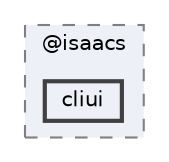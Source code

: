 digraph "node_modules/@isaacs/cliui"
{
 // LATEX_PDF_SIZE
  bgcolor="transparent";
  edge [fontname=Helvetica,fontsize=10,labelfontname=Helvetica,labelfontsize=10];
  node [fontname=Helvetica,fontsize=10,shape=box,height=0.2,width=0.4];
  compound=true
  subgraph clusterdir_ab0bbcba8e009cffcde0ce4d36bc5b77 {
    graph [ bgcolor="#edf0f7", pencolor="grey50", label="@isaacs", fontname=Helvetica,fontsize=10 style="filled,dashed", URL="dir_ab0bbcba8e009cffcde0ce4d36bc5b77.html",tooltip=""]
  dir_d75abc71ce266244c4c1e2b706758da8 [label="cliui", fillcolor="#edf0f7", color="grey25", style="filled,bold", URL="dir_d75abc71ce266244c4c1e2b706758da8.html",tooltip=""];
  }
}
